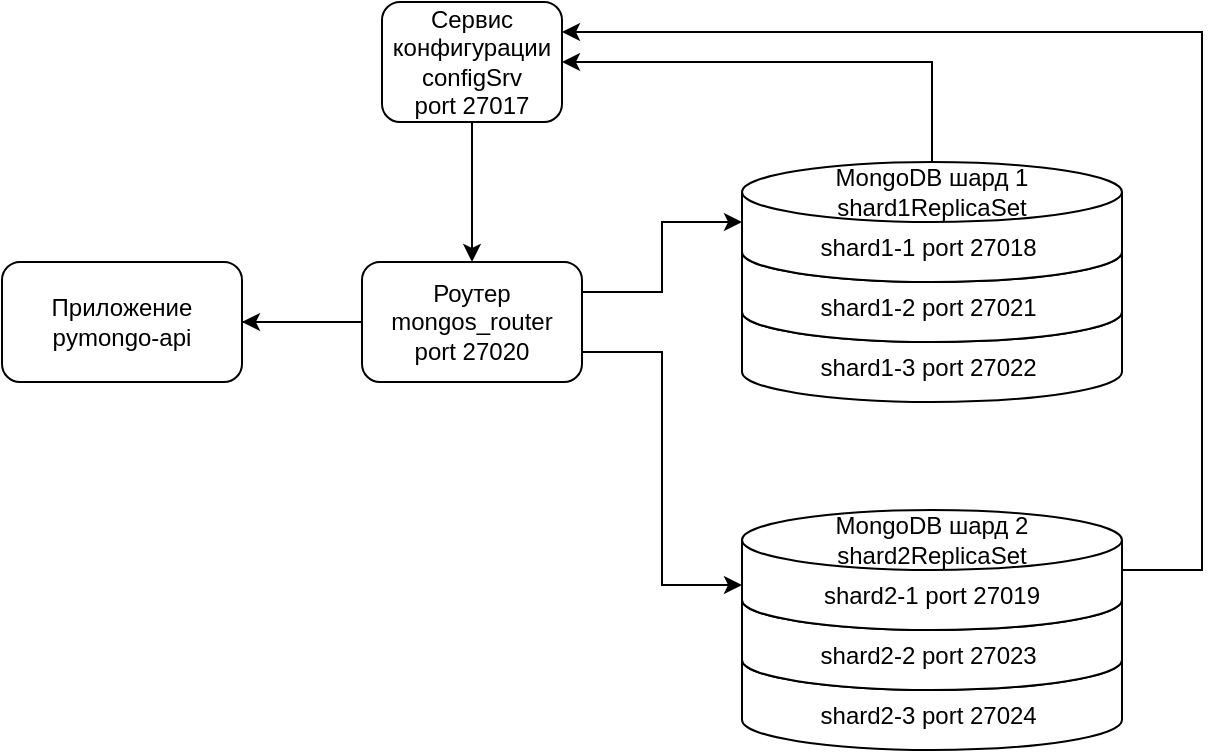 <mxfile version="24.7.17">
  <diagram name="Page-1" id="-H_mtQnk-PTXWXPvYvuk">
    <mxGraphModel dx="1221" dy="823" grid="1" gridSize="10" guides="1" tooltips="1" connect="1" arrows="1" fold="1" page="1" pageScale="1" pageWidth="1169" pageHeight="827" math="0" shadow="0">
      <root>
        <mxCell id="0" />
        <mxCell id="1" parent="0" />
        <mxCell id="bckmDBIah3tdikdVT8KQ-4" value="shard2-3 port&amp;nbsp;27024&amp;nbsp;" style="shape=cylinder3;whiteSpace=wrap;html=1;boundedLbl=1;backgroundOutline=1;size=15;" vertex="1" parent="1">
          <mxGeometry x="730" y="474" width="190" height="60" as="geometry" />
        </mxCell>
        <mxCell id="bckmDBIah3tdikdVT8KQ-3" value="shard2-2 port&amp;nbsp;27023&amp;nbsp;" style="shape=cylinder3;whiteSpace=wrap;html=1;boundedLbl=1;backgroundOutline=1;size=15;" vertex="1" parent="1">
          <mxGeometry x="730" y="444" width="190" height="60" as="geometry" />
        </mxCell>
        <mxCell id="bckmDBIah3tdikdVT8KQ-2" value="shard1-3 port&amp;nbsp;27022&amp;nbsp;" style="shape=cylinder3;whiteSpace=wrap;html=1;boundedLbl=1;backgroundOutline=1;size=15;" vertex="1" parent="1">
          <mxGeometry x="730" y="300" width="190" height="60" as="geometry" />
        </mxCell>
        <mxCell id="bckmDBIah3tdikdVT8KQ-1" value="shard1-2 port&amp;nbsp;27021&amp;nbsp;" style="shape=cylinder3;whiteSpace=wrap;html=1;boundedLbl=1;backgroundOutline=1;size=15;" vertex="1" parent="1">
          <mxGeometry x="730" y="270" width="190" height="60" as="geometry" />
        </mxCell>
        <mxCell id="zA23MoTUsTF4_91t8viU-2" value="shard1-1 port&amp;nbsp;27018&amp;nbsp;" style="shape=cylinder3;whiteSpace=wrap;html=1;boundedLbl=1;backgroundOutline=1;size=15;" parent="1" vertex="1">
          <mxGeometry x="730" y="240" width="190" height="60" as="geometry" />
        </mxCell>
        <mxCell id="zA23MoTUsTF4_91t8viU-3" value="&lt;div&gt;Приложение&lt;/div&gt;pymongo-api" style="rounded=1;whiteSpace=wrap;html=1;" parent="1" vertex="1">
          <mxGeometry x="360" y="290" width="120" height="60" as="geometry" />
        </mxCell>
        <mxCell id="zA23MoTUsTF4_91t8viU-4" style="edgeStyle=orthogonalEdgeStyle;rounded=0;orthogonalLoop=1;jettySize=auto;html=1;exitX=1;exitY=0.5;exitDx=0;exitDy=0;" parent="1" source="zA23MoTUsTF4_91t8viU-3" edge="1">
          <mxGeometry relative="1" as="geometry">
            <mxPoint x="580" y="320" as="targetPoint" />
          </mxGeometry>
        </mxCell>
        <mxCell id="EVqmkzgLorPPxyNyWxAq-1" value="" style="edgeStyle=orthogonalEdgeStyle;rounded=0;orthogonalLoop=1;jettySize=auto;html=1;" parent="1" source="owCK5AHuxcXXN9G-xscD-1" target="zA23MoTUsTF4_91t8viU-3" edge="1">
          <mxGeometry relative="1" as="geometry" />
        </mxCell>
        <mxCell id="owCK5AHuxcXXN9G-xscD-1" value="Роутер&lt;div&gt;mongos_router&lt;br&gt;&lt;div&gt;port&amp;nbsp;27020&lt;/div&gt;&lt;/div&gt;" style="rounded=1;whiteSpace=wrap;html=1;" parent="1" vertex="1">
          <mxGeometry x="540" y="290" width="110" height="60" as="geometry" />
        </mxCell>
        <mxCell id="owCK5AHuxcXXN9G-xscD-2" value="Сервис конфигурации&lt;div&gt;configSrv&lt;br&gt;&lt;div&gt;port&amp;nbsp;27017&lt;/div&gt;&lt;/div&gt;" style="rounded=1;whiteSpace=wrap;html=1;" parent="1" vertex="1">
          <mxGeometry x="550" y="160" width="90" height="60" as="geometry" />
        </mxCell>
        <mxCell id="owCK5AHuxcXXN9G-xscD-3" style="edgeStyle=orthogonalEdgeStyle;rounded=0;orthogonalLoop=1;jettySize=auto;html=1;exitX=0.5;exitY=0;exitDx=0;exitDy=0;entryX=1;entryY=0.5;entryDx=0;entryDy=0;exitPerimeter=0;" parent="1" source="zA23MoTUsTF4_91t8viU-2" target="owCK5AHuxcXXN9G-xscD-2" edge="1">
          <mxGeometry relative="1" as="geometry">
            <mxPoint x="620" y="240" as="sourcePoint" />
            <mxPoint x="720" y="240" as="targetPoint" />
          </mxGeometry>
        </mxCell>
        <mxCell id="owCK5AHuxcXXN9G-xscD-4" style="edgeStyle=orthogonalEdgeStyle;rounded=0;orthogonalLoop=1;jettySize=auto;html=1;exitX=0.5;exitY=1;exitDx=0;exitDy=0;entryX=0.5;entryY=0;entryDx=0;entryDy=0;" parent="1" source="owCK5AHuxcXXN9G-xscD-2" target="owCK5AHuxcXXN9G-xscD-1" edge="1">
          <mxGeometry relative="1" as="geometry">
            <mxPoint x="750" y="290" as="sourcePoint" />
            <mxPoint x="670" y="200" as="targetPoint" />
          </mxGeometry>
        </mxCell>
        <mxCell id="owCK5AHuxcXXN9G-xscD-5" style="edgeStyle=orthogonalEdgeStyle;rounded=0;orthogonalLoop=1;jettySize=auto;html=1;exitX=1;exitY=0.25;exitDx=0;exitDy=0;entryX=0;entryY=0.5;entryDx=0;entryDy=0;entryPerimeter=0;" parent="1" source="owCK5AHuxcXXN9G-xscD-1" target="zA23MoTUsTF4_91t8viU-2" edge="1">
          <mxGeometry relative="1" as="geometry">
            <mxPoint x="625" y="230" as="sourcePoint" />
            <mxPoint x="730" y="307.5" as="targetPoint" />
          </mxGeometry>
        </mxCell>
        <mxCell id="owCK5AHuxcXXN9G-xscD-7" style="edgeStyle=orthogonalEdgeStyle;rounded=0;orthogonalLoop=1;jettySize=auto;html=1;exitX=1;exitY=0.75;exitDx=0;exitDy=0;entryX=0;entryY=0;entryDx=0;entryDy=37.5;entryPerimeter=0;" parent="1" source="owCK5AHuxcXXN9G-xscD-1" target="owCK5AHuxcXXN9G-xscD-15" edge="1">
          <mxGeometry relative="1" as="geometry">
            <mxPoint x="660" y="315" as="sourcePoint" />
            <mxPoint x="730" y="481.5" as="targetPoint" />
          </mxGeometry>
        </mxCell>
        <mxCell id="owCK5AHuxcXXN9G-xscD-8" style="edgeStyle=orthogonalEdgeStyle;rounded=0;orthogonalLoop=1;jettySize=auto;html=1;exitX=1;exitY=0.5;exitDx=0;exitDy=0;entryX=1;entryY=0.25;entryDx=0;entryDy=0;exitPerimeter=0;" parent="1" source="owCK5AHuxcXXN9G-xscD-15" target="owCK5AHuxcXXN9G-xscD-2" edge="1">
          <mxGeometry relative="1" as="geometry">
            <mxPoint x="920" y="480" as="sourcePoint" />
            <mxPoint x="670" y="200" as="targetPoint" />
            <Array as="points">
              <mxPoint x="960" y="444" />
              <mxPoint x="960" y="175" />
            </Array>
          </mxGeometry>
        </mxCell>
        <mxCell id="owCK5AHuxcXXN9G-xscD-10" value="MongoDB шард 1&lt;div&gt;shard1ReplicaSet&lt;br&gt;&lt;/div&gt;" style="text;html=1;align=center;verticalAlign=middle;whiteSpace=wrap;rounded=0;" parent="1" vertex="1">
          <mxGeometry x="730" y="240" width="190" height="30" as="geometry" />
        </mxCell>
        <mxCell id="owCK5AHuxcXXN9G-xscD-15" value="shard2-1 port&amp;nbsp;27019" style="shape=cylinder3;whiteSpace=wrap;html=1;boundedLbl=1;backgroundOutline=1;size=15;" parent="1" vertex="1">
          <mxGeometry x="730" y="414" width="190" height="60" as="geometry" />
        </mxCell>
        <mxCell id="owCK5AHuxcXXN9G-xscD-16" value="MongoDB ш&lt;span style=&quot;background-color: initial;&quot;&gt;ард 2&lt;/span&gt;&lt;div&gt;shard2ReplicaSet&lt;span style=&quot;background-color: initial;&quot;&gt;&lt;br&gt;&lt;/span&gt;&lt;/div&gt;" style="text;html=1;align=center;verticalAlign=middle;whiteSpace=wrap;rounded=0;" parent="1" vertex="1">
          <mxGeometry x="730" y="414" width="190" height="30" as="geometry" />
        </mxCell>
      </root>
    </mxGraphModel>
  </diagram>
</mxfile>
